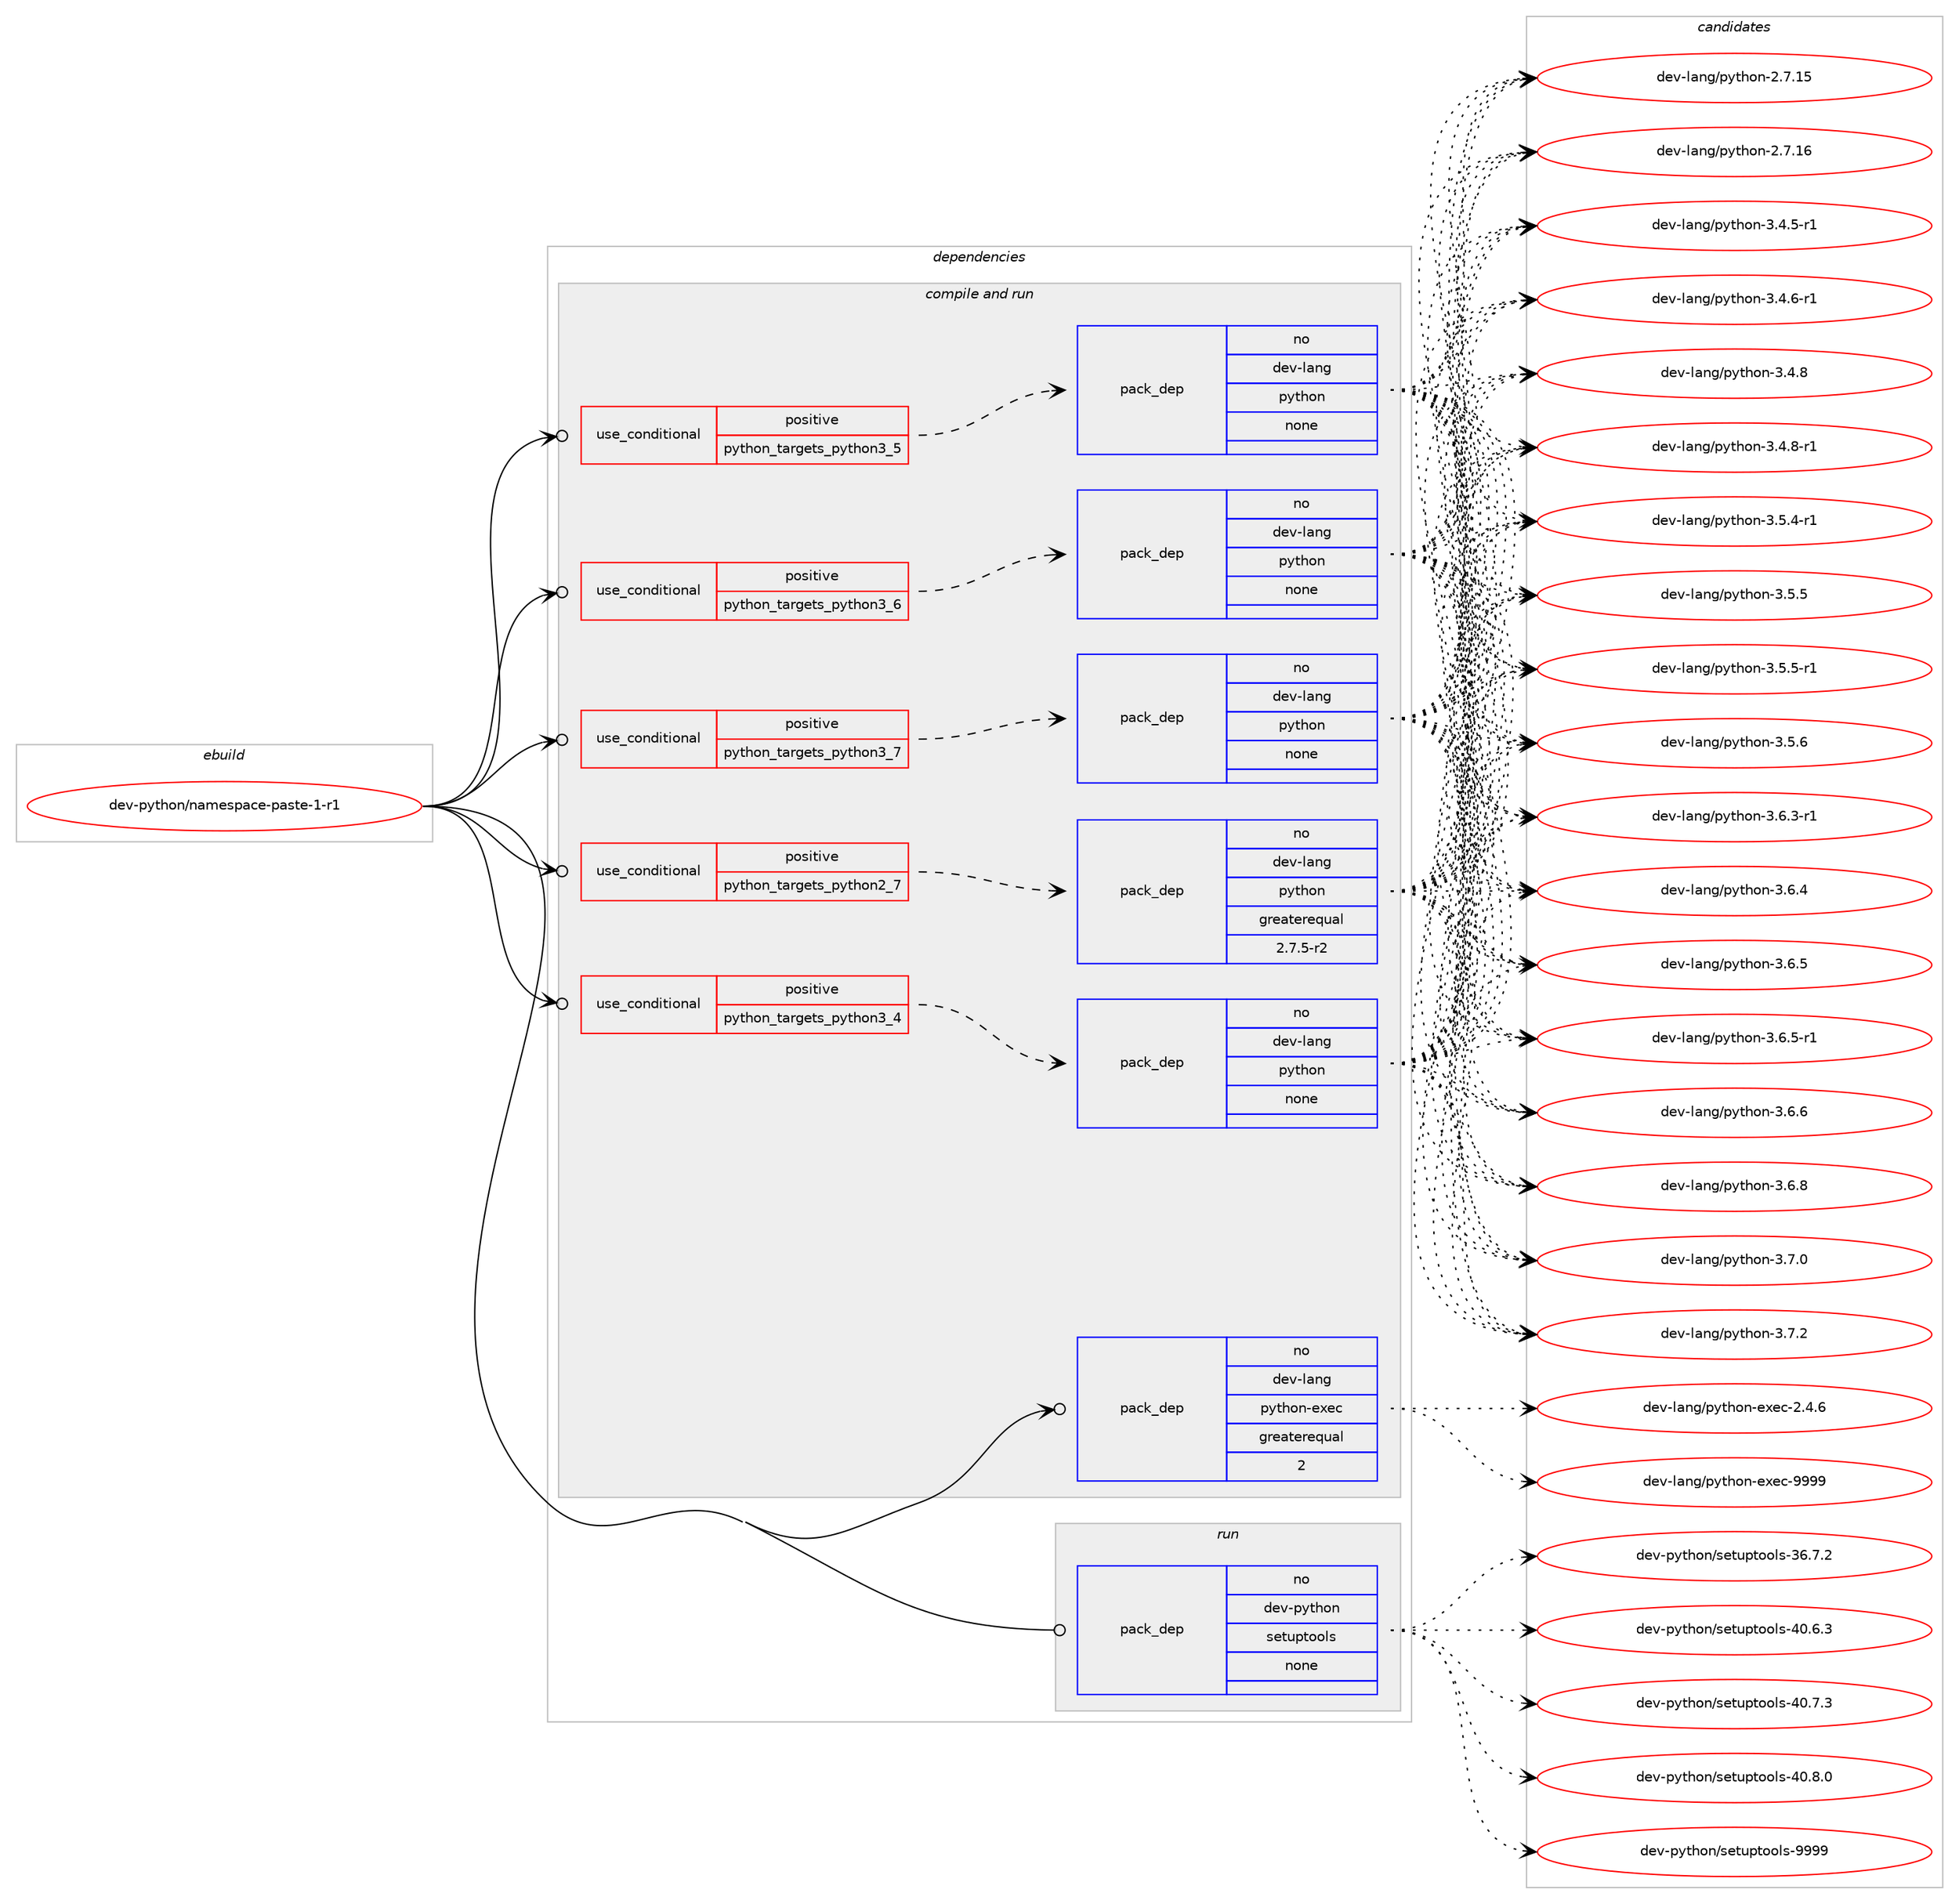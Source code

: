 digraph prolog {

# *************
# Graph options
# *************

newrank=true;
concentrate=true;
compound=true;
graph [rankdir=LR,fontname=Helvetica,fontsize=10,ranksep=1.5];#, ranksep=2.5, nodesep=0.2];
edge  [arrowhead=vee];
node  [fontname=Helvetica,fontsize=10];

# **********
# The ebuild
# **********

subgraph cluster_leftcol {
color=gray;
rank=same;
label=<<i>ebuild</i>>;
id [label="dev-python/namespace-paste-1-r1", color=red, width=4, href="../dev-python/namespace-paste-1-r1.svg"];
}

# ****************
# The dependencies
# ****************

subgraph cluster_midcol {
color=gray;
label=<<i>dependencies</i>>;
subgraph cluster_compile {
fillcolor="#eeeeee";
style=filled;
label=<<i>compile</i>>;
}
subgraph cluster_compileandrun {
fillcolor="#eeeeee";
style=filled;
label=<<i>compile and run</i>>;
subgraph cond377889 {
dependency1420005 [label=<<TABLE BORDER="0" CELLBORDER="1" CELLSPACING="0" CELLPADDING="4"><TR><TD ROWSPAN="3" CELLPADDING="10">use_conditional</TD></TR><TR><TD>positive</TD></TR><TR><TD>python_targets_python2_7</TD></TR></TABLE>>, shape=none, color=red];
subgraph pack1018842 {
dependency1420006 [label=<<TABLE BORDER="0" CELLBORDER="1" CELLSPACING="0" CELLPADDING="4" WIDTH="220"><TR><TD ROWSPAN="6" CELLPADDING="30">pack_dep</TD></TR><TR><TD WIDTH="110">no</TD></TR><TR><TD>dev-lang</TD></TR><TR><TD>python</TD></TR><TR><TD>greaterequal</TD></TR><TR><TD>2.7.5-r2</TD></TR></TABLE>>, shape=none, color=blue];
}
dependency1420005:e -> dependency1420006:w [weight=20,style="dashed",arrowhead="vee"];
}
id:e -> dependency1420005:w [weight=20,style="solid",arrowhead="odotvee"];
subgraph cond377890 {
dependency1420007 [label=<<TABLE BORDER="0" CELLBORDER="1" CELLSPACING="0" CELLPADDING="4"><TR><TD ROWSPAN="3" CELLPADDING="10">use_conditional</TD></TR><TR><TD>positive</TD></TR><TR><TD>python_targets_python3_4</TD></TR></TABLE>>, shape=none, color=red];
subgraph pack1018843 {
dependency1420008 [label=<<TABLE BORDER="0" CELLBORDER="1" CELLSPACING="0" CELLPADDING="4" WIDTH="220"><TR><TD ROWSPAN="6" CELLPADDING="30">pack_dep</TD></TR><TR><TD WIDTH="110">no</TD></TR><TR><TD>dev-lang</TD></TR><TR><TD>python</TD></TR><TR><TD>none</TD></TR><TR><TD></TD></TR></TABLE>>, shape=none, color=blue];
}
dependency1420007:e -> dependency1420008:w [weight=20,style="dashed",arrowhead="vee"];
}
id:e -> dependency1420007:w [weight=20,style="solid",arrowhead="odotvee"];
subgraph cond377891 {
dependency1420009 [label=<<TABLE BORDER="0" CELLBORDER="1" CELLSPACING="0" CELLPADDING="4"><TR><TD ROWSPAN="3" CELLPADDING="10">use_conditional</TD></TR><TR><TD>positive</TD></TR><TR><TD>python_targets_python3_5</TD></TR></TABLE>>, shape=none, color=red];
subgraph pack1018844 {
dependency1420010 [label=<<TABLE BORDER="0" CELLBORDER="1" CELLSPACING="0" CELLPADDING="4" WIDTH="220"><TR><TD ROWSPAN="6" CELLPADDING="30">pack_dep</TD></TR><TR><TD WIDTH="110">no</TD></TR><TR><TD>dev-lang</TD></TR><TR><TD>python</TD></TR><TR><TD>none</TD></TR><TR><TD></TD></TR></TABLE>>, shape=none, color=blue];
}
dependency1420009:e -> dependency1420010:w [weight=20,style="dashed",arrowhead="vee"];
}
id:e -> dependency1420009:w [weight=20,style="solid",arrowhead="odotvee"];
subgraph cond377892 {
dependency1420011 [label=<<TABLE BORDER="0" CELLBORDER="1" CELLSPACING="0" CELLPADDING="4"><TR><TD ROWSPAN="3" CELLPADDING="10">use_conditional</TD></TR><TR><TD>positive</TD></TR><TR><TD>python_targets_python3_6</TD></TR></TABLE>>, shape=none, color=red];
subgraph pack1018845 {
dependency1420012 [label=<<TABLE BORDER="0" CELLBORDER="1" CELLSPACING="0" CELLPADDING="4" WIDTH="220"><TR><TD ROWSPAN="6" CELLPADDING="30">pack_dep</TD></TR><TR><TD WIDTH="110">no</TD></TR><TR><TD>dev-lang</TD></TR><TR><TD>python</TD></TR><TR><TD>none</TD></TR><TR><TD></TD></TR></TABLE>>, shape=none, color=blue];
}
dependency1420011:e -> dependency1420012:w [weight=20,style="dashed",arrowhead="vee"];
}
id:e -> dependency1420011:w [weight=20,style="solid",arrowhead="odotvee"];
subgraph cond377893 {
dependency1420013 [label=<<TABLE BORDER="0" CELLBORDER="1" CELLSPACING="0" CELLPADDING="4"><TR><TD ROWSPAN="3" CELLPADDING="10">use_conditional</TD></TR><TR><TD>positive</TD></TR><TR><TD>python_targets_python3_7</TD></TR></TABLE>>, shape=none, color=red];
subgraph pack1018846 {
dependency1420014 [label=<<TABLE BORDER="0" CELLBORDER="1" CELLSPACING="0" CELLPADDING="4" WIDTH="220"><TR><TD ROWSPAN="6" CELLPADDING="30">pack_dep</TD></TR><TR><TD WIDTH="110">no</TD></TR><TR><TD>dev-lang</TD></TR><TR><TD>python</TD></TR><TR><TD>none</TD></TR><TR><TD></TD></TR></TABLE>>, shape=none, color=blue];
}
dependency1420013:e -> dependency1420014:w [weight=20,style="dashed",arrowhead="vee"];
}
id:e -> dependency1420013:w [weight=20,style="solid",arrowhead="odotvee"];
subgraph pack1018847 {
dependency1420015 [label=<<TABLE BORDER="0" CELLBORDER="1" CELLSPACING="0" CELLPADDING="4" WIDTH="220"><TR><TD ROWSPAN="6" CELLPADDING="30">pack_dep</TD></TR><TR><TD WIDTH="110">no</TD></TR><TR><TD>dev-lang</TD></TR><TR><TD>python-exec</TD></TR><TR><TD>greaterequal</TD></TR><TR><TD>2</TD></TR></TABLE>>, shape=none, color=blue];
}
id:e -> dependency1420015:w [weight=20,style="solid",arrowhead="odotvee"];
}
subgraph cluster_run {
fillcolor="#eeeeee";
style=filled;
label=<<i>run</i>>;
subgraph pack1018848 {
dependency1420016 [label=<<TABLE BORDER="0" CELLBORDER="1" CELLSPACING="0" CELLPADDING="4" WIDTH="220"><TR><TD ROWSPAN="6" CELLPADDING="30">pack_dep</TD></TR><TR><TD WIDTH="110">no</TD></TR><TR><TD>dev-python</TD></TR><TR><TD>setuptools</TD></TR><TR><TD>none</TD></TR><TR><TD></TD></TR></TABLE>>, shape=none, color=blue];
}
id:e -> dependency1420016:w [weight=20,style="solid",arrowhead="odot"];
}
}

# **************
# The candidates
# **************

subgraph cluster_choices {
rank=same;
color=gray;
label=<<i>candidates</i>>;

subgraph choice1018842 {
color=black;
nodesep=1;
choice10010111845108971101034711212111610411111045504655464953 [label="dev-lang/python-2.7.15", color=red, width=4,href="../dev-lang/python-2.7.15.svg"];
choice10010111845108971101034711212111610411111045504655464954 [label="dev-lang/python-2.7.16", color=red, width=4,href="../dev-lang/python-2.7.16.svg"];
choice1001011184510897110103471121211161041111104551465246534511449 [label="dev-lang/python-3.4.5-r1", color=red, width=4,href="../dev-lang/python-3.4.5-r1.svg"];
choice1001011184510897110103471121211161041111104551465246544511449 [label="dev-lang/python-3.4.6-r1", color=red, width=4,href="../dev-lang/python-3.4.6-r1.svg"];
choice100101118451089711010347112121116104111110455146524656 [label="dev-lang/python-3.4.8", color=red, width=4,href="../dev-lang/python-3.4.8.svg"];
choice1001011184510897110103471121211161041111104551465246564511449 [label="dev-lang/python-3.4.8-r1", color=red, width=4,href="../dev-lang/python-3.4.8-r1.svg"];
choice1001011184510897110103471121211161041111104551465346524511449 [label="dev-lang/python-3.5.4-r1", color=red, width=4,href="../dev-lang/python-3.5.4-r1.svg"];
choice100101118451089711010347112121116104111110455146534653 [label="dev-lang/python-3.5.5", color=red, width=4,href="../dev-lang/python-3.5.5.svg"];
choice1001011184510897110103471121211161041111104551465346534511449 [label="dev-lang/python-3.5.5-r1", color=red, width=4,href="../dev-lang/python-3.5.5-r1.svg"];
choice100101118451089711010347112121116104111110455146534654 [label="dev-lang/python-3.5.6", color=red, width=4,href="../dev-lang/python-3.5.6.svg"];
choice1001011184510897110103471121211161041111104551465446514511449 [label="dev-lang/python-3.6.3-r1", color=red, width=4,href="../dev-lang/python-3.6.3-r1.svg"];
choice100101118451089711010347112121116104111110455146544652 [label="dev-lang/python-3.6.4", color=red, width=4,href="../dev-lang/python-3.6.4.svg"];
choice100101118451089711010347112121116104111110455146544653 [label="dev-lang/python-3.6.5", color=red, width=4,href="../dev-lang/python-3.6.5.svg"];
choice1001011184510897110103471121211161041111104551465446534511449 [label="dev-lang/python-3.6.5-r1", color=red, width=4,href="../dev-lang/python-3.6.5-r1.svg"];
choice100101118451089711010347112121116104111110455146544654 [label="dev-lang/python-3.6.6", color=red, width=4,href="../dev-lang/python-3.6.6.svg"];
choice100101118451089711010347112121116104111110455146544656 [label="dev-lang/python-3.6.8", color=red, width=4,href="../dev-lang/python-3.6.8.svg"];
choice100101118451089711010347112121116104111110455146554648 [label="dev-lang/python-3.7.0", color=red, width=4,href="../dev-lang/python-3.7.0.svg"];
choice100101118451089711010347112121116104111110455146554650 [label="dev-lang/python-3.7.2", color=red, width=4,href="../dev-lang/python-3.7.2.svg"];
dependency1420006:e -> choice10010111845108971101034711212111610411111045504655464953:w [style=dotted,weight="100"];
dependency1420006:e -> choice10010111845108971101034711212111610411111045504655464954:w [style=dotted,weight="100"];
dependency1420006:e -> choice1001011184510897110103471121211161041111104551465246534511449:w [style=dotted,weight="100"];
dependency1420006:e -> choice1001011184510897110103471121211161041111104551465246544511449:w [style=dotted,weight="100"];
dependency1420006:e -> choice100101118451089711010347112121116104111110455146524656:w [style=dotted,weight="100"];
dependency1420006:e -> choice1001011184510897110103471121211161041111104551465246564511449:w [style=dotted,weight="100"];
dependency1420006:e -> choice1001011184510897110103471121211161041111104551465346524511449:w [style=dotted,weight="100"];
dependency1420006:e -> choice100101118451089711010347112121116104111110455146534653:w [style=dotted,weight="100"];
dependency1420006:e -> choice1001011184510897110103471121211161041111104551465346534511449:w [style=dotted,weight="100"];
dependency1420006:e -> choice100101118451089711010347112121116104111110455146534654:w [style=dotted,weight="100"];
dependency1420006:e -> choice1001011184510897110103471121211161041111104551465446514511449:w [style=dotted,weight="100"];
dependency1420006:e -> choice100101118451089711010347112121116104111110455146544652:w [style=dotted,weight="100"];
dependency1420006:e -> choice100101118451089711010347112121116104111110455146544653:w [style=dotted,weight="100"];
dependency1420006:e -> choice1001011184510897110103471121211161041111104551465446534511449:w [style=dotted,weight="100"];
dependency1420006:e -> choice100101118451089711010347112121116104111110455146544654:w [style=dotted,weight="100"];
dependency1420006:e -> choice100101118451089711010347112121116104111110455146544656:w [style=dotted,weight="100"];
dependency1420006:e -> choice100101118451089711010347112121116104111110455146554648:w [style=dotted,weight="100"];
dependency1420006:e -> choice100101118451089711010347112121116104111110455146554650:w [style=dotted,weight="100"];
}
subgraph choice1018843 {
color=black;
nodesep=1;
choice10010111845108971101034711212111610411111045504655464953 [label="dev-lang/python-2.7.15", color=red, width=4,href="../dev-lang/python-2.7.15.svg"];
choice10010111845108971101034711212111610411111045504655464954 [label="dev-lang/python-2.7.16", color=red, width=4,href="../dev-lang/python-2.7.16.svg"];
choice1001011184510897110103471121211161041111104551465246534511449 [label="dev-lang/python-3.4.5-r1", color=red, width=4,href="../dev-lang/python-3.4.5-r1.svg"];
choice1001011184510897110103471121211161041111104551465246544511449 [label="dev-lang/python-3.4.6-r1", color=red, width=4,href="../dev-lang/python-3.4.6-r1.svg"];
choice100101118451089711010347112121116104111110455146524656 [label="dev-lang/python-3.4.8", color=red, width=4,href="../dev-lang/python-3.4.8.svg"];
choice1001011184510897110103471121211161041111104551465246564511449 [label="dev-lang/python-3.4.8-r1", color=red, width=4,href="../dev-lang/python-3.4.8-r1.svg"];
choice1001011184510897110103471121211161041111104551465346524511449 [label="dev-lang/python-3.5.4-r1", color=red, width=4,href="../dev-lang/python-3.5.4-r1.svg"];
choice100101118451089711010347112121116104111110455146534653 [label="dev-lang/python-3.5.5", color=red, width=4,href="../dev-lang/python-3.5.5.svg"];
choice1001011184510897110103471121211161041111104551465346534511449 [label="dev-lang/python-3.5.5-r1", color=red, width=4,href="../dev-lang/python-3.5.5-r1.svg"];
choice100101118451089711010347112121116104111110455146534654 [label="dev-lang/python-3.5.6", color=red, width=4,href="../dev-lang/python-3.5.6.svg"];
choice1001011184510897110103471121211161041111104551465446514511449 [label="dev-lang/python-3.6.3-r1", color=red, width=4,href="../dev-lang/python-3.6.3-r1.svg"];
choice100101118451089711010347112121116104111110455146544652 [label="dev-lang/python-3.6.4", color=red, width=4,href="../dev-lang/python-3.6.4.svg"];
choice100101118451089711010347112121116104111110455146544653 [label="dev-lang/python-3.6.5", color=red, width=4,href="../dev-lang/python-3.6.5.svg"];
choice1001011184510897110103471121211161041111104551465446534511449 [label="dev-lang/python-3.6.5-r1", color=red, width=4,href="../dev-lang/python-3.6.5-r1.svg"];
choice100101118451089711010347112121116104111110455146544654 [label="dev-lang/python-3.6.6", color=red, width=4,href="../dev-lang/python-3.6.6.svg"];
choice100101118451089711010347112121116104111110455146544656 [label="dev-lang/python-3.6.8", color=red, width=4,href="../dev-lang/python-3.6.8.svg"];
choice100101118451089711010347112121116104111110455146554648 [label="dev-lang/python-3.7.0", color=red, width=4,href="../dev-lang/python-3.7.0.svg"];
choice100101118451089711010347112121116104111110455146554650 [label="dev-lang/python-3.7.2", color=red, width=4,href="../dev-lang/python-3.7.2.svg"];
dependency1420008:e -> choice10010111845108971101034711212111610411111045504655464953:w [style=dotted,weight="100"];
dependency1420008:e -> choice10010111845108971101034711212111610411111045504655464954:w [style=dotted,weight="100"];
dependency1420008:e -> choice1001011184510897110103471121211161041111104551465246534511449:w [style=dotted,weight="100"];
dependency1420008:e -> choice1001011184510897110103471121211161041111104551465246544511449:w [style=dotted,weight="100"];
dependency1420008:e -> choice100101118451089711010347112121116104111110455146524656:w [style=dotted,weight="100"];
dependency1420008:e -> choice1001011184510897110103471121211161041111104551465246564511449:w [style=dotted,weight="100"];
dependency1420008:e -> choice1001011184510897110103471121211161041111104551465346524511449:w [style=dotted,weight="100"];
dependency1420008:e -> choice100101118451089711010347112121116104111110455146534653:w [style=dotted,weight="100"];
dependency1420008:e -> choice1001011184510897110103471121211161041111104551465346534511449:w [style=dotted,weight="100"];
dependency1420008:e -> choice100101118451089711010347112121116104111110455146534654:w [style=dotted,weight="100"];
dependency1420008:e -> choice1001011184510897110103471121211161041111104551465446514511449:w [style=dotted,weight="100"];
dependency1420008:e -> choice100101118451089711010347112121116104111110455146544652:w [style=dotted,weight="100"];
dependency1420008:e -> choice100101118451089711010347112121116104111110455146544653:w [style=dotted,weight="100"];
dependency1420008:e -> choice1001011184510897110103471121211161041111104551465446534511449:w [style=dotted,weight="100"];
dependency1420008:e -> choice100101118451089711010347112121116104111110455146544654:w [style=dotted,weight="100"];
dependency1420008:e -> choice100101118451089711010347112121116104111110455146544656:w [style=dotted,weight="100"];
dependency1420008:e -> choice100101118451089711010347112121116104111110455146554648:w [style=dotted,weight="100"];
dependency1420008:e -> choice100101118451089711010347112121116104111110455146554650:w [style=dotted,weight="100"];
}
subgraph choice1018844 {
color=black;
nodesep=1;
choice10010111845108971101034711212111610411111045504655464953 [label="dev-lang/python-2.7.15", color=red, width=4,href="../dev-lang/python-2.7.15.svg"];
choice10010111845108971101034711212111610411111045504655464954 [label="dev-lang/python-2.7.16", color=red, width=4,href="../dev-lang/python-2.7.16.svg"];
choice1001011184510897110103471121211161041111104551465246534511449 [label="dev-lang/python-3.4.5-r1", color=red, width=4,href="../dev-lang/python-3.4.5-r1.svg"];
choice1001011184510897110103471121211161041111104551465246544511449 [label="dev-lang/python-3.4.6-r1", color=red, width=4,href="../dev-lang/python-3.4.6-r1.svg"];
choice100101118451089711010347112121116104111110455146524656 [label="dev-lang/python-3.4.8", color=red, width=4,href="../dev-lang/python-3.4.8.svg"];
choice1001011184510897110103471121211161041111104551465246564511449 [label="dev-lang/python-3.4.8-r1", color=red, width=4,href="../dev-lang/python-3.4.8-r1.svg"];
choice1001011184510897110103471121211161041111104551465346524511449 [label="dev-lang/python-3.5.4-r1", color=red, width=4,href="../dev-lang/python-3.5.4-r1.svg"];
choice100101118451089711010347112121116104111110455146534653 [label="dev-lang/python-3.5.5", color=red, width=4,href="../dev-lang/python-3.5.5.svg"];
choice1001011184510897110103471121211161041111104551465346534511449 [label="dev-lang/python-3.5.5-r1", color=red, width=4,href="../dev-lang/python-3.5.5-r1.svg"];
choice100101118451089711010347112121116104111110455146534654 [label="dev-lang/python-3.5.6", color=red, width=4,href="../dev-lang/python-3.5.6.svg"];
choice1001011184510897110103471121211161041111104551465446514511449 [label="dev-lang/python-3.6.3-r1", color=red, width=4,href="../dev-lang/python-3.6.3-r1.svg"];
choice100101118451089711010347112121116104111110455146544652 [label="dev-lang/python-3.6.4", color=red, width=4,href="../dev-lang/python-3.6.4.svg"];
choice100101118451089711010347112121116104111110455146544653 [label="dev-lang/python-3.6.5", color=red, width=4,href="../dev-lang/python-3.6.5.svg"];
choice1001011184510897110103471121211161041111104551465446534511449 [label="dev-lang/python-3.6.5-r1", color=red, width=4,href="../dev-lang/python-3.6.5-r1.svg"];
choice100101118451089711010347112121116104111110455146544654 [label="dev-lang/python-3.6.6", color=red, width=4,href="../dev-lang/python-3.6.6.svg"];
choice100101118451089711010347112121116104111110455146544656 [label="dev-lang/python-3.6.8", color=red, width=4,href="../dev-lang/python-3.6.8.svg"];
choice100101118451089711010347112121116104111110455146554648 [label="dev-lang/python-3.7.0", color=red, width=4,href="../dev-lang/python-3.7.0.svg"];
choice100101118451089711010347112121116104111110455146554650 [label="dev-lang/python-3.7.2", color=red, width=4,href="../dev-lang/python-3.7.2.svg"];
dependency1420010:e -> choice10010111845108971101034711212111610411111045504655464953:w [style=dotted,weight="100"];
dependency1420010:e -> choice10010111845108971101034711212111610411111045504655464954:w [style=dotted,weight="100"];
dependency1420010:e -> choice1001011184510897110103471121211161041111104551465246534511449:w [style=dotted,weight="100"];
dependency1420010:e -> choice1001011184510897110103471121211161041111104551465246544511449:w [style=dotted,weight="100"];
dependency1420010:e -> choice100101118451089711010347112121116104111110455146524656:w [style=dotted,weight="100"];
dependency1420010:e -> choice1001011184510897110103471121211161041111104551465246564511449:w [style=dotted,weight="100"];
dependency1420010:e -> choice1001011184510897110103471121211161041111104551465346524511449:w [style=dotted,weight="100"];
dependency1420010:e -> choice100101118451089711010347112121116104111110455146534653:w [style=dotted,weight="100"];
dependency1420010:e -> choice1001011184510897110103471121211161041111104551465346534511449:w [style=dotted,weight="100"];
dependency1420010:e -> choice100101118451089711010347112121116104111110455146534654:w [style=dotted,weight="100"];
dependency1420010:e -> choice1001011184510897110103471121211161041111104551465446514511449:w [style=dotted,weight="100"];
dependency1420010:e -> choice100101118451089711010347112121116104111110455146544652:w [style=dotted,weight="100"];
dependency1420010:e -> choice100101118451089711010347112121116104111110455146544653:w [style=dotted,weight="100"];
dependency1420010:e -> choice1001011184510897110103471121211161041111104551465446534511449:w [style=dotted,weight="100"];
dependency1420010:e -> choice100101118451089711010347112121116104111110455146544654:w [style=dotted,weight="100"];
dependency1420010:e -> choice100101118451089711010347112121116104111110455146544656:w [style=dotted,weight="100"];
dependency1420010:e -> choice100101118451089711010347112121116104111110455146554648:w [style=dotted,weight="100"];
dependency1420010:e -> choice100101118451089711010347112121116104111110455146554650:w [style=dotted,weight="100"];
}
subgraph choice1018845 {
color=black;
nodesep=1;
choice10010111845108971101034711212111610411111045504655464953 [label="dev-lang/python-2.7.15", color=red, width=4,href="../dev-lang/python-2.7.15.svg"];
choice10010111845108971101034711212111610411111045504655464954 [label="dev-lang/python-2.7.16", color=red, width=4,href="../dev-lang/python-2.7.16.svg"];
choice1001011184510897110103471121211161041111104551465246534511449 [label="dev-lang/python-3.4.5-r1", color=red, width=4,href="../dev-lang/python-3.4.5-r1.svg"];
choice1001011184510897110103471121211161041111104551465246544511449 [label="dev-lang/python-3.4.6-r1", color=red, width=4,href="../dev-lang/python-3.4.6-r1.svg"];
choice100101118451089711010347112121116104111110455146524656 [label="dev-lang/python-3.4.8", color=red, width=4,href="../dev-lang/python-3.4.8.svg"];
choice1001011184510897110103471121211161041111104551465246564511449 [label="dev-lang/python-3.4.8-r1", color=red, width=4,href="../dev-lang/python-3.4.8-r1.svg"];
choice1001011184510897110103471121211161041111104551465346524511449 [label="dev-lang/python-3.5.4-r1", color=red, width=4,href="../dev-lang/python-3.5.4-r1.svg"];
choice100101118451089711010347112121116104111110455146534653 [label="dev-lang/python-3.5.5", color=red, width=4,href="../dev-lang/python-3.5.5.svg"];
choice1001011184510897110103471121211161041111104551465346534511449 [label="dev-lang/python-3.5.5-r1", color=red, width=4,href="../dev-lang/python-3.5.5-r1.svg"];
choice100101118451089711010347112121116104111110455146534654 [label="dev-lang/python-3.5.6", color=red, width=4,href="../dev-lang/python-3.5.6.svg"];
choice1001011184510897110103471121211161041111104551465446514511449 [label="dev-lang/python-3.6.3-r1", color=red, width=4,href="../dev-lang/python-3.6.3-r1.svg"];
choice100101118451089711010347112121116104111110455146544652 [label="dev-lang/python-3.6.4", color=red, width=4,href="../dev-lang/python-3.6.4.svg"];
choice100101118451089711010347112121116104111110455146544653 [label="dev-lang/python-3.6.5", color=red, width=4,href="../dev-lang/python-3.6.5.svg"];
choice1001011184510897110103471121211161041111104551465446534511449 [label="dev-lang/python-3.6.5-r1", color=red, width=4,href="../dev-lang/python-3.6.5-r1.svg"];
choice100101118451089711010347112121116104111110455146544654 [label="dev-lang/python-3.6.6", color=red, width=4,href="../dev-lang/python-3.6.6.svg"];
choice100101118451089711010347112121116104111110455146544656 [label="dev-lang/python-3.6.8", color=red, width=4,href="../dev-lang/python-3.6.8.svg"];
choice100101118451089711010347112121116104111110455146554648 [label="dev-lang/python-3.7.0", color=red, width=4,href="../dev-lang/python-3.7.0.svg"];
choice100101118451089711010347112121116104111110455146554650 [label="dev-lang/python-3.7.2", color=red, width=4,href="../dev-lang/python-3.7.2.svg"];
dependency1420012:e -> choice10010111845108971101034711212111610411111045504655464953:w [style=dotted,weight="100"];
dependency1420012:e -> choice10010111845108971101034711212111610411111045504655464954:w [style=dotted,weight="100"];
dependency1420012:e -> choice1001011184510897110103471121211161041111104551465246534511449:w [style=dotted,weight="100"];
dependency1420012:e -> choice1001011184510897110103471121211161041111104551465246544511449:w [style=dotted,weight="100"];
dependency1420012:e -> choice100101118451089711010347112121116104111110455146524656:w [style=dotted,weight="100"];
dependency1420012:e -> choice1001011184510897110103471121211161041111104551465246564511449:w [style=dotted,weight="100"];
dependency1420012:e -> choice1001011184510897110103471121211161041111104551465346524511449:w [style=dotted,weight="100"];
dependency1420012:e -> choice100101118451089711010347112121116104111110455146534653:w [style=dotted,weight="100"];
dependency1420012:e -> choice1001011184510897110103471121211161041111104551465346534511449:w [style=dotted,weight="100"];
dependency1420012:e -> choice100101118451089711010347112121116104111110455146534654:w [style=dotted,weight="100"];
dependency1420012:e -> choice1001011184510897110103471121211161041111104551465446514511449:w [style=dotted,weight="100"];
dependency1420012:e -> choice100101118451089711010347112121116104111110455146544652:w [style=dotted,weight="100"];
dependency1420012:e -> choice100101118451089711010347112121116104111110455146544653:w [style=dotted,weight="100"];
dependency1420012:e -> choice1001011184510897110103471121211161041111104551465446534511449:w [style=dotted,weight="100"];
dependency1420012:e -> choice100101118451089711010347112121116104111110455146544654:w [style=dotted,weight="100"];
dependency1420012:e -> choice100101118451089711010347112121116104111110455146544656:w [style=dotted,weight="100"];
dependency1420012:e -> choice100101118451089711010347112121116104111110455146554648:w [style=dotted,weight="100"];
dependency1420012:e -> choice100101118451089711010347112121116104111110455146554650:w [style=dotted,weight="100"];
}
subgraph choice1018846 {
color=black;
nodesep=1;
choice10010111845108971101034711212111610411111045504655464953 [label="dev-lang/python-2.7.15", color=red, width=4,href="../dev-lang/python-2.7.15.svg"];
choice10010111845108971101034711212111610411111045504655464954 [label="dev-lang/python-2.7.16", color=red, width=4,href="../dev-lang/python-2.7.16.svg"];
choice1001011184510897110103471121211161041111104551465246534511449 [label="dev-lang/python-3.4.5-r1", color=red, width=4,href="../dev-lang/python-3.4.5-r1.svg"];
choice1001011184510897110103471121211161041111104551465246544511449 [label="dev-lang/python-3.4.6-r1", color=red, width=4,href="../dev-lang/python-3.4.6-r1.svg"];
choice100101118451089711010347112121116104111110455146524656 [label="dev-lang/python-3.4.8", color=red, width=4,href="../dev-lang/python-3.4.8.svg"];
choice1001011184510897110103471121211161041111104551465246564511449 [label="dev-lang/python-3.4.8-r1", color=red, width=4,href="../dev-lang/python-3.4.8-r1.svg"];
choice1001011184510897110103471121211161041111104551465346524511449 [label="dev-lang/python-3.5.4-r1", color=red, width=4,href="../dev-lang/python-3.5.4-r1.svg"];
choice100101118451089711010347112121116104111110455146534653 [label="dev-lang/python-3.5.5", color=red, width=4,href="../dev-lang/python-3.5.5.svg"];
choice1001011184510897110103471121211161041111104551465346534511449 [label="dev-lang/python-3.5.5-r1", color=red, width=4,href="../dev-lang/python-3.5.5-r1.svg"];
choice100101118451089711010347112121116104111110455146534654 [label="dev-lang/python-3.5.6", color=red, width=4,href="../dev-lang/python-3.5.6.svg"];
choice1001011184510897110103471121211161041111104551465446514511449 [label="dev-lang/python-3.6.3-r1", color=red, width=4,href="../dev-lang/python-3.6.3-r1.svg"];
choice100101118451089711010347112121116104111110455146544652 [label="dev-lang/python-3.6.4", color=red, width=4,href="../dev-lang/python-3.6.4.svg"];
choice100101118451089711010347112121116104111110455146544653 [label="dev-lang/python-3.6.5", color=red, width=4,href="../dev-lang/python-3.6.5.svg"];
choice1001011184510897110103471121211161041111104551465446534511449 [label="dev-lang/python-3.6.5-r1", color=red, width=4,href="../dev-lang/python-3.6.5-r1.svg"];
choice100101118451089711010347112121116104111110455146544654 [label="dev-lang/python-3.6.6", color=red, width=4,href="../dev-lang/python-3.6.6.svg"];
choice100101118451089711010347112121116104111110455146544656 [label="dev-lang/python-3.6.8", color=red, width=4,href="../dev-lang/python-3.6.8.svg"];
choice100101118451089711010347112121116104111110455146554648 [label="dev-lang/python-3.7.0", color=red, width=4,href="../dev-lang/python-3.7.0.svg"];
choice100101118451089711010347112121116104111110455146554650 [label="dev-lang/python-3.7.2", color=red, width=4,href="../dev-lang/python-3.7.2.svg"];
dependency1420014:e -> choice10010111845108971101034711212111610411111045504655464953:w [style=dotted,weight="100"];
dependency1420014:e -> choice10010111845108971101034711212111610411111045504655464954:w [style=dotted,weight="100"];
dependency1420014:e -> choice1001011184510897110103471121211161041111104551465246534511449:w [style=dotted,weight="100"];
dependency1420014:e -> choice1001011184510897110103471121211161041111104551465246544511449:w [style=dotted,weight="100"];
dependency1420014:e -> choice100101118451089711010347112121116104111110455146524656:w [style=dotted,weight="100"];
dependency1420014:e -> choice1001011184510897110103471121211161041111104551465246564511449:w [style=dotted,weight="100"];
dependency1420014:e -> choice1001011184510897110103471121211161041111104551465346524511449:w [style=dotted,weight="100"];
dependency1420014:e -> choice100101118451089711010347112121116104111110455146534653:w [style=dotted,weight="100"];
dependency1420014:e -> choice1001011184510897110103471121211161041111104551465346534511449:w [style=dotted,weight="100"];
dependency1420014:e -> choice100101118451089711010347112121116104111110455146534654:w [style=dotted,weight="100"];
dependency1420014:e -> choice1001011184510897110103471121211161041111104551465446514511449:w [style=dotted,weight="100"];
dependency1420014:e -> choice100101118451089711010347112121116104111110455146544652:w [style=dotted,weight="100"];
dependency1420014:e -> choice100101118451089711010347112121116104111110455146544653:w [style=dotted,weight="100"];
dependency1420014:e -> choice1001011184510897110103471121211161041111104551465446534511449:w [style=dotted,weight="100"];
dependency1420014:e -> choice100101118451089711010347112121116104111110455146544654:w [style=dotted,weight="100"];
dependency1420014:e -> choice100101118451089711010347112121116104111110455146544656:w [style=dotted,weight="100"];
dependency1420014:e -> choice100101118451089711010347112121116104111110455146554648:w [style=dotted,weight="100"];
dependency1420014:e -> choice100101118451089711010347112121116104111110455146554650:w [style=dotted,weight="100"];
}
subgraph choice1018847 {
color=black;
nodesep=1;
choice1001011184510897110103471121211161041111104510112010199455046524654 [label="dev-lang/python-exec-2.4.6", color=red, width=4,href="../dev-lang/python-exec-2.4.6.svg"];
choice10010111845108971101034711212111610411111045101120101994557575757 [label="dev-lang/python-exec-9999", color=red, width=4,href="../dev-lang/python-exec-9999.svg"];
dependency1420015:e -> choice1001011184510897110103471121211161041111104510112010199455046524654:w [style=dotted,weight="100"];
dependency1420015:e -> choice10010111845108971101034711212111610411111045101120101994557575757:w [style=dotted,weight="100"];
}
subgraph choice1018848 {
color=black;
nodesep=1;
choice100101118451121211161041111104711510111611711211611111110811545515446554650 [label="dev-python/setuptools-36.7.2", color=red, width=4,href="../dev-python/setuptools-36.7.2.svg"];
choice100101118451121211161041111104711510111611711211611111110811545524846544651 [label="dev-python/setuptools-40.6.3", color=red, width=4,href="../dev-python/setuptools-40.6.3.svg"];
choice100101118451121211161041111104711510111611711211611111110811545524846554651 [label="dev-python/setuptools-40.7.3", color=red, width=4,href="../dev-python/setuptools-40.7.3.svg"];
choice100101118451121211161041111104711510111611711211611111110811545524846564648 [label="dev-python/setuptools-40.8.0", color=red, width=4,href="../dev-python/setuptools-40.8.0.svg"];
choice10010111845112121116104111110471151011161171121161111111081154557575757 [label="dev-python/setuptools-9999", color=red, width=4,href="../dev-python/setuptools-9999.svg"];
dependency1420016:e -> choice100101118451121211161041111104711510111611711211611111110811545515446554650:w [style=dotted,weight="100"];
dependency1420016:e -> choice100101118451121211161041111104711510111611711211611111110811545524846544651:w [style=dotted,weight="100"];
dependency1420016:e -> choice100101118451121211161041111104711510111611711211611111110811545524846554651:w [style=dotted,weight="100"];
dependency1420016:e -> choice100101118451121211161041111104711510111611711211611111110811545524846564648:w [style=dotted,weight="100"];
dependency1420016:e -> choice10010111845112121116104111110471151011161171121161111111081154557575757:w [style=dotted,weight="100"];
}
}

}
